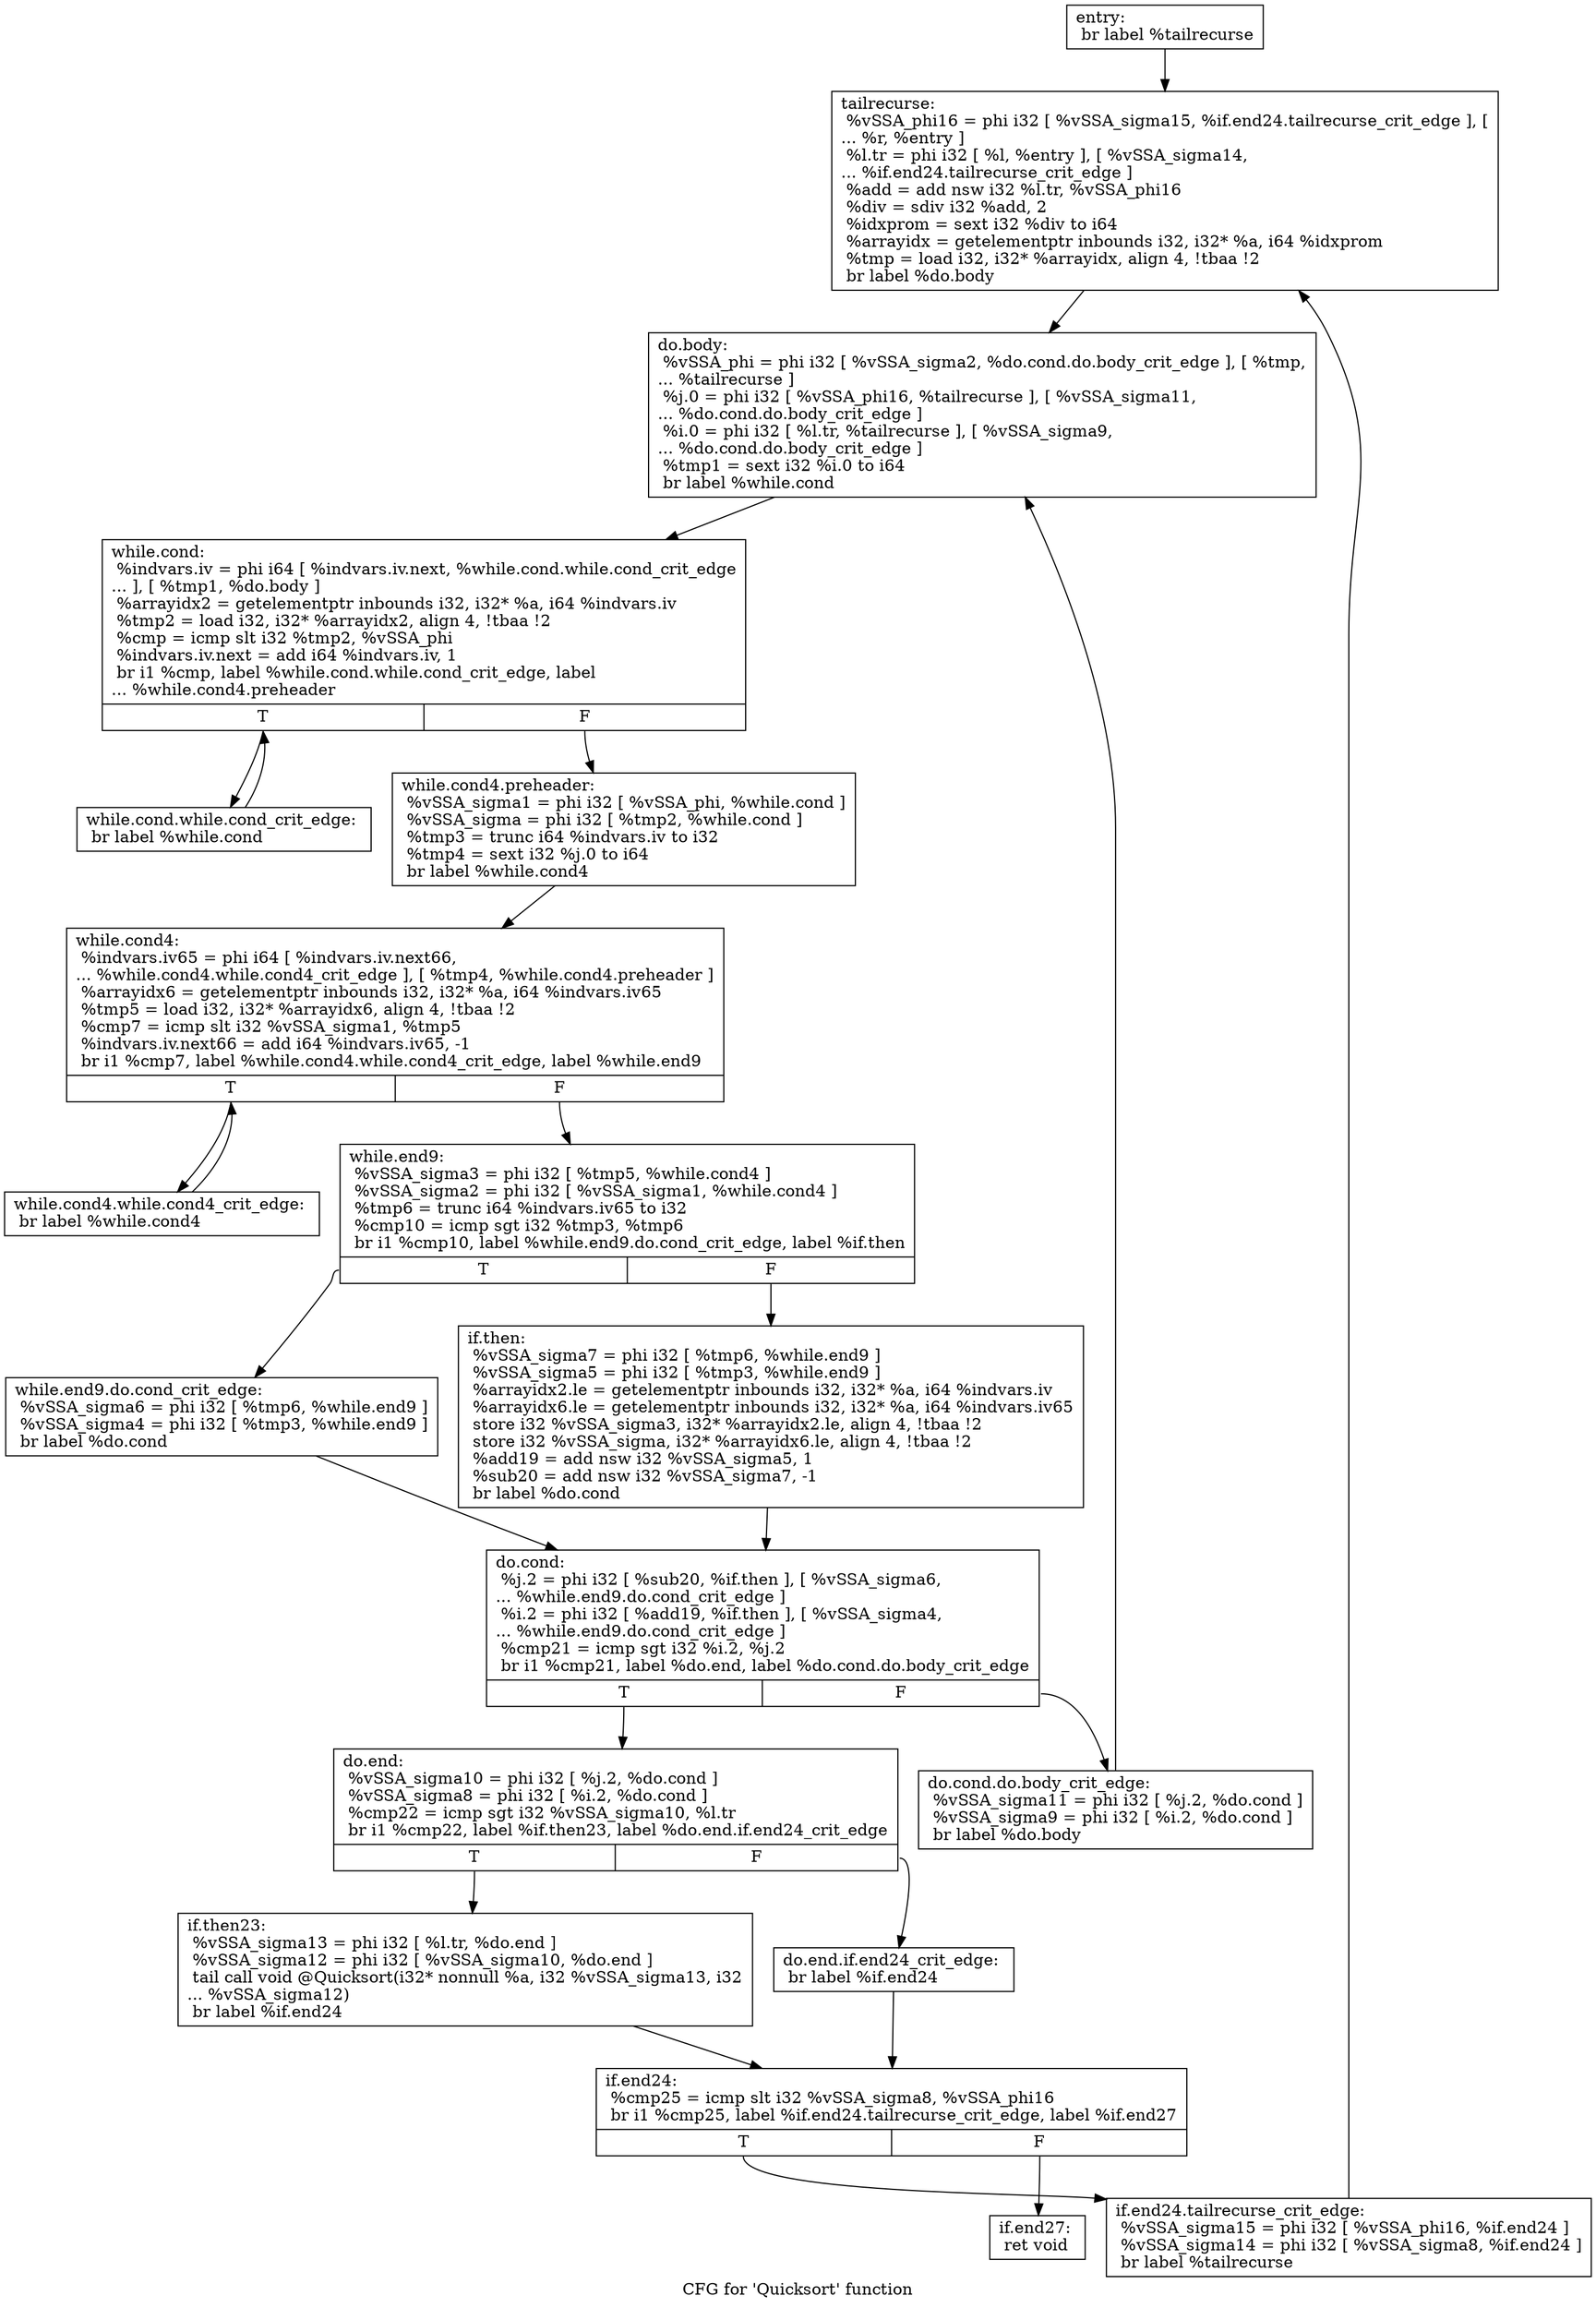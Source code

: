 digraph "CFG for 'Quicksort' function" {
	label="CFG for 'Quicksort' function";

	Node0x9e22e10 [shape=record,label="{entry:\l  br label %tailrecurse\l}"];
	Node0x9e22e10 -> Node0x9e23230;
	Node0x9e23230 [shape=record,label="{tailrecurse:                                      \l  %vSSA_phi16 = phi i32 [ %vSSA_sigma15, %if.end24.tailrecurse_crit_edge ], [\l... %r, %entry ]\l  %l.tr = phi i32 [ %l, %entry ], [ %vSSA_sigma14,\l... %if.end24.tailrecurse_crit_edge ]\l  %add = add nsw i32 %l.tr, %vSSA_phi16\l  %div = sdiv i32 %add, 2\l  %idxprom = sext i32 %div to i64\l  %arrayidx = getelementptr inbounds i32, i32* %a, i64 %idxprom\l  %tmp = load i32, i32* %arrayidx, align 4, !tbaa !2\l  br label %do.body\l}"];
	Node0x9e23230 -> Node0x9e237c0;
	Node0x9e237c0 [shape=record,label="{do.body:                                          \l  %vSSA_phi = phi i32 [ %vSSA_sigma2, %do.cond.do.body_crit_edge ], [ %tmp,\l... %tailrecurse ]\l  %j.0 = phi i32 [ %vSSA_phi16, %tailrecurse ], [ %vSSA_sigma11,\l... %do.cond.do.body_crit_edge ]\l  %i.0 = phi i32 [ %l.tr, %tailrecurse ], [ %vSSA_sigma9,\l... %do.cond.do.body_crit_edge ]\l  %tmp1 = sext i32 %i.0 to i64\l  br label %while.cond\l}"];
	Node0x9e237c0 -> Node0x9e23810;
	Node0x9e23810 [shape=record,label="{while.cond:                                       \l  %indvars.iv = phi i64 [ %indvars.iv.next, %while.cond.while.cond_crit_edge\l... ], [ %tmp1, %do.body ]\l  %arrayidx2 = getelementptr inbounds i32, i32* %a, i64 %indvars.iv\l  %tmp2 = load i32, i32* %arrayidx2, align 4, !tbaa !2\l  %cmp = icmp slt i32 %tmp2, %vSSA_phi\l  %indvars.iv.next = add i64 %indvars.iv, 1\l  br i1 %cmp, label %while.cond.while.cond_crit_edge, label\l... %while.cond4.preheader\l|{<s0>T|<s1>F}}"];
	Node0x9e23810:s0 -> Node0x9e23860;
	Node0x9e23810:s1 -> Node0x9e238b0;
	Node0x9e23860 [shape=record,label="{while.cond.while.cond_crit_edge:                  \l  br label %while.cond\l}"];
	Node0x9e23860 -> Node0x9e23810;
	Node0x9e238b0 [shape=record,label="{while.cond4.preheader:                            \l  %vSSA_sigma1 = phi i32 [ %vSSA_phi, %while.cond ]\l  %vSSA_sigma = phi i32 [ %tmp2, %while.cond ]\l  %tmp3 = trunc i64 %indvars.iv to i32\l  %tmp4 = sext i32 %j.0 to i64\l  br label %while.cond4\l}"];
	Node0x9e238b0 -> Node0x9e23900;
	Node0x9e23900 [shape=record,label="{while.cond4:                                      \l  %indvars.iv65 = phi i64 [ %indvars.iv.next66,\l... %while.cond4.while.cond4_crit_edge ], [ %tmp4, %while.cond4.preheader ]\l  %arrayidx6 = getelementptr inbounds i32, i32* %a, i64 %indvars.iv65\l  %tmp5 = load i32, i32* %arrayidx6, align 4, !tbaa !2\l  %cmp7 = icmp slt i32 %vSSA_sigma1, %tmp5\l  %indvars.iv.next66 = add i64 %indvars.iv65, -1\l  br i1 %cmp7, label %while.cond4.while.cond4_crit_edge, label %while.end9\l|{<s0>T|<s1>F}}"];
	Node0x9e23900:s0 -> Node0x9e23950;
	Node0x9e23900:s1 -> Node0x9e239a0;
	Node0x9e23950 [shape=record,label="{while.cond4.while.cond4_crit_edge:                \l  br label %while.cond4\l}"];
	Node0x9e23950 -> Node0x9e23900;
	Node0x9e239a0 [shape=record,label="{while.end9:                                       \l  %vSSA_sigma3 = phi i32 [ %tmp5, %while.cond4 ]\l  %vSSA_sigma2 = phi i32 [ %vSSA_sigma1, %while.cond4 ]\l  %tmp6 = trunc i64 %indvars.iv65 to i32\l  %cmp10 = icmp sgt i32 %tmp3, %tmp6\l  br i1 %cmp10, label %while.end9.do.cond_crit_edge, label %if.then\l|{<s0>T|<s1>F}}"];
	Node0x9e239a0:s0 -> Node0x9e239f0;
	Node0x9e239a0:s1 -> Node0x9e23a40;
	Node0x9e239f0 [shape=record,label="{while.end9.do.cond_crit_edge:                     \l  %vSSA_sigma6 = phi i32 [ %tmp6, %while.end9 ]\l  %vSSA_sigma4 = phi i32 [ %tmp3, %while.end9 ]\l  br label %do.cond\l}"];
	Node0x9e239f0 -> Node0x9e23a90;
	Node0x9e23a40 [shape=record,label="{if.then:                                          \l  %vSSA_sigma7 = phi i32 [ %tmp6, %while.end9 ]\l  %vSSA_sigma5 = phi i32 [ %tmp3, %while.end9 ]\l  %arrayidx2.le = getelementptr inbounds i32, i32* %a, i64 %indvars.iv\l  %arrayidx6.le = getelementptr inbounds i32, i32* %a, i64 %indvars.iv65\l  store i32 %vSSA_sigma3, i32* %arrayidx2.le, align 4, !tbaa !2\l  store i32 %vSSA_sigma, i32* %arrayidx6.le, align 4, !tbaa !2\l  %add19 = add nsw i32 %vSSA_sigma5, 1\l  %sub20 = add nsw i32 %vSSA_sigma7, -1\l  br label %do.cond\l}"];
	Node0x9e23a40 -> Node0x9e23a90;
	Node0x9e23a90 [shape=record,label="{do.cond:                                          \l  %j.2 = phi i32 [ %sub20, %if.then ], [ %vSSA_sigma6,\l... %while.end9.do.cond_crit_edge ]\l  %i.2 = phi i32 [ %add19, %if.then ], [ %vSSA_sigma4,\l... %while.end9.do.cond_crit_edge ]\l  %cmp21 = icmp sgt i32 %i.2, %j.2\l  br i1 %cmp21, label %do.end, label %do.cond.do.body_crit_edge\l|{<s0>T|<s1>F}}"];
	Node0x9e23a90:s0 -> Node0x9e23b30;
	Node0x9e23a90:s1 -> Node0x9e23ae0;
	Node0x9e23ae0 [shape=record,label="{do.cond.do.body_crit_edge:                        \l  %vSSA_sigma11 = phi i32 [ %j.2, %do.cond ]\l  %vSSA_sigma9 = phi i32 [ %i.2, %do.cond ]\l  br label %do.body\l}"];
	Node0x9e23ae0 -> Node0x9e237c0;
	Node0x9e23b30 [shape=record,label="{do.end:                                           \l  %vSSA_sigma10 = phi i32 [ %j.2, %do.cond ]\l  %vSSA_sigma8 = phi i32 [ %i.2, %do.cond ]\l  %cmp22 = icmp sgt i32 %vSSA_sigma10, %l.tr\l  br i1 %cmp22, label %if.then23, label %do.end.if.end24_crit_edge\l|{<s0>T|<s1>F}}"];
	Node0x9e23b30:s0 -> Node0x9e23bd0;
	Node0x9e23b30:s1 -> Node0x9e23b80;
	Node0x9e23b80 [shape=record,label="{do.end.if.end24_crit_edge:                        \l  br label %if.end24\l}"];
	Node0x9e23b80 -> Node0x9e23c20;
	Node0x9e23bd0 [shape=record,label="{if.then23:                                        \l  %vSSA_sigma13 = phi i32 [ %l.tr, %do.end ]\l  %vSSA_sigma12 = phi i32 [ %vSSA_sigma10, %do.end ]\l  tail call void @Quicksort(i32* nonnull %a, i32 %vSSA_sigma13, i32\l... %vSSA_sigma12)\l  br label %if.end24\l}"];
	Node0x9e23bd0 -> Node0x9e23c20;
	Node0x9e23c20 [shape=record,label="{if.end24:                                         \l  %cmp25 = icmp slt i32 %vSSA_sigma8, %vSSA_phi16\l  br i1 %cmp25, label %if.end24.tailrecurse_crit_edge, label %if.end27\l|{<s0>T|<s1>F}}"];
	Node0x9e23c20:s0 -> Node0x9e23c70;
	Node0x9e23c20:s1 -> Node0x9e23cc0;
	Node0x9e23c70 [shape=record,label="{if.end24.tailrecurse_crit_edge:                   \l  %vSSA_sigma15 = phi i32 [ %vSSA_phi16, %if.end24 ]\l  %vSSA_sigma14 = phi i32 [ %vSSA_sigma8, %if.end24 ]\l  br label %tailrecurse\l}"];
	Node0x9e23c70 -> Node0x9e23230;
	Node0x9e23cc0 [shape=record,label="{if.end27:                                         \l  ret void\l}"];
}
